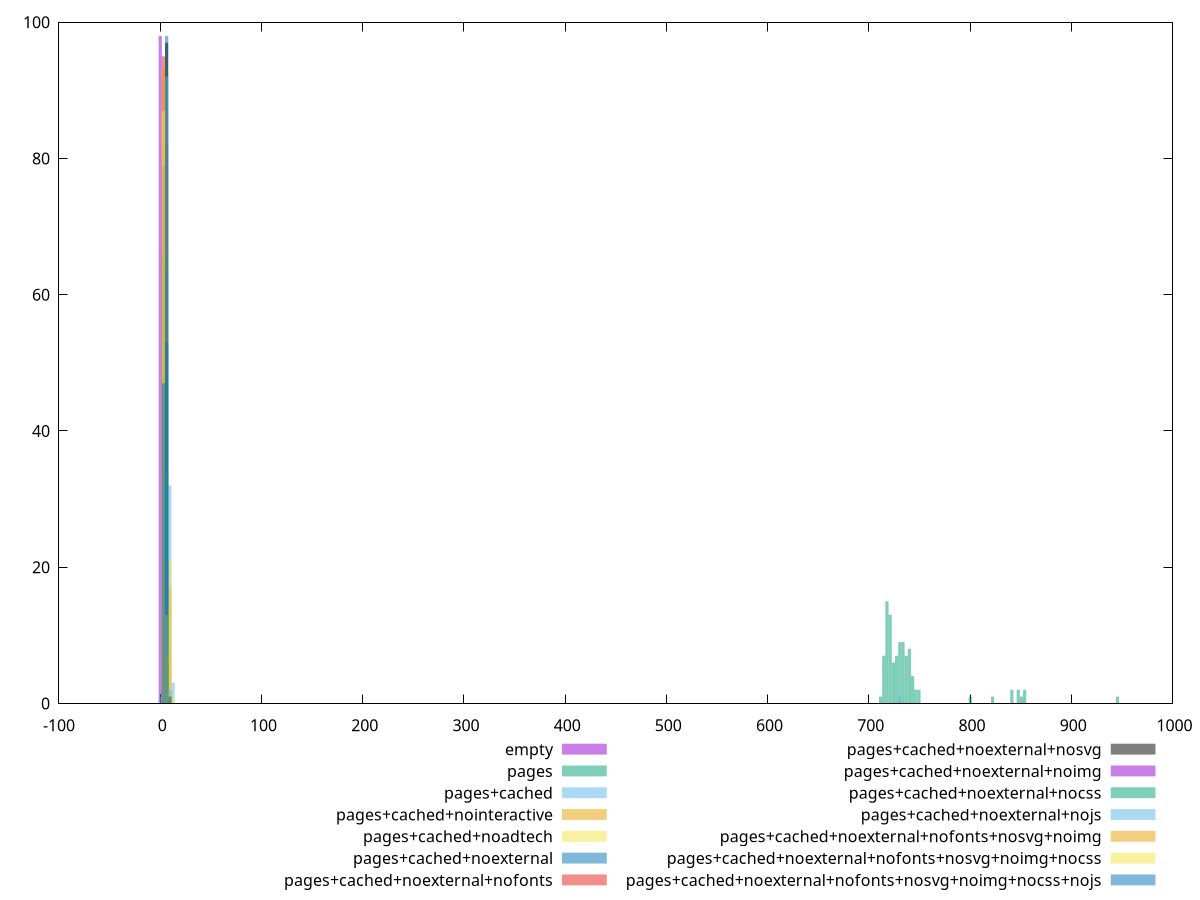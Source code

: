 reset
set terminal svg size 640, 620 enhanced background rgb 'white'
set output "reprap/network-server-latency/comparison/histogram/all_raw.svg"

$empty <<EOF
9.488317588387062 1
3.162772529462354 1
0 98
EOF

$pages <<EOF
945.6689863092438 1
740.0887718941908 8
730.6004543058037 9
743.2515444236532 4
733.7632268352661 9
717.9493641879543 15
714.786591658492 7
724.274909246879 6
822.320857660212 1
736.9259993647285 7
721.1121367174167 13
749.5770894825779 2
841.2974928369862 2
727.4376817763414 7
847.6230378959108 2
746.4143169531155 2
800.1814499539755 1
850.7858104253731 1
711.6238191290296 1
853.9485829548355 2
EOF

$pagesCached <<EOF
730.6004543058037 1
9.488317588387062 32
6.325545058924708 64
12.651090117849416 3
EOF

$pagesCachedNointeractive <<EOF
6.325545058924708 82
9.488317588387062 17
3.162772529462354 1
EOF

$pagesCachedNoadtech <<EOF
6.325545058924708 77
9.488317588387062 21
12.651090117849416 1
3.162772529462354 1
EOF

$pagesCachedNoexternal <<EOF
6.325545058924708 98
3.162772529462354 2
EOF

$pagesCachedNoexternalNofonts <<EOF
6.325545058924708 5
3.162772529462354 95
EOF

$pagesCachedNoexternalNosvg <<EOF
6.325545058924708 97
3.162772529462354 2
9.488317588387062 1
EOF

$pagesCachedNoexternalNoimg <<EOF
3.162772529462354 79
6.325545058924708 21
EOF

$pagesCachedNoexternalNocss <<EOF
3.162772529462354 66
6.325545058924708 34
EOF

$pagesCachedNoexternalNojs <<EOF
6.325545058924708 92
9.488317588387062 2
3.162772529462354 5
0 1
EOF

$pagesCachedNoexternalNofontsNosvgNoimg <<EOF
3.162772529462354 93
6.325545058924708 7
EOF

$pagesCachedNoexternalNofontsNosvgNoimgNocss <<EOF
3.162772529462354 87
6.325545058924708 13
EOF

$pagesCachedNoexternalNofontsNosvgNoimgNocssNojs <<EOF
6.325545058924708 53
3.162772529462354 47
EOF

set key outside below
set boxwidth 3.162772529462354
set yrange [0:100]
set style fill transparent solid 0.5 noborder

plot \
  $empty title "empty" with boxes, \
  $pages title "pages" with boxes, \
  $pagesCached title "pages+cached" with boxes, \
  $pagesCachedNointeractive title "pages+cached+nointeractive" with boxes, \
  $pagesCachedNoadtech title "pages+cached+noadtech" with boxes, \
  $pagesCachedNoexternal title "pages+cached+noexternal" with boxes, \
  $pagesCachedNoexternalNofonts title "pages+cached+noexternal+nofonts" with boxes, \
  $pagesCachedNoexternalNosvg title "pages+cached+noexternal+nosvg" with boxes, \
  $pagesCachedNoexternalNoimg title "pages+cached+noexternal+noimg" with boxes, \
  $pagesCachedNoexternalNocss title "pages+cached+noexternal+nocss" with boxes, \
  $pagesCachedNoexternalNojs title "pages+cached+noexternal+nojs" with boxes, \
  $pagesCachedNoexternalNofontsNosvgNoimg title "pages+cached+noexternal+nofonts+nosvg+noimg" with boxes, \
  $pagesCachedNoexternalNofontsNosvgNoimgNocss title "pages+cached+noexternal+nofonts+nosvg+noimg+nocss" with boxes, \
  $pagesCachedNoexternalNofontsNosvgNoimgNocssNojs title "pages+cached+noexternal+nofonts+nosvg+noimg+nocss+nojs" with boxes, \


reset